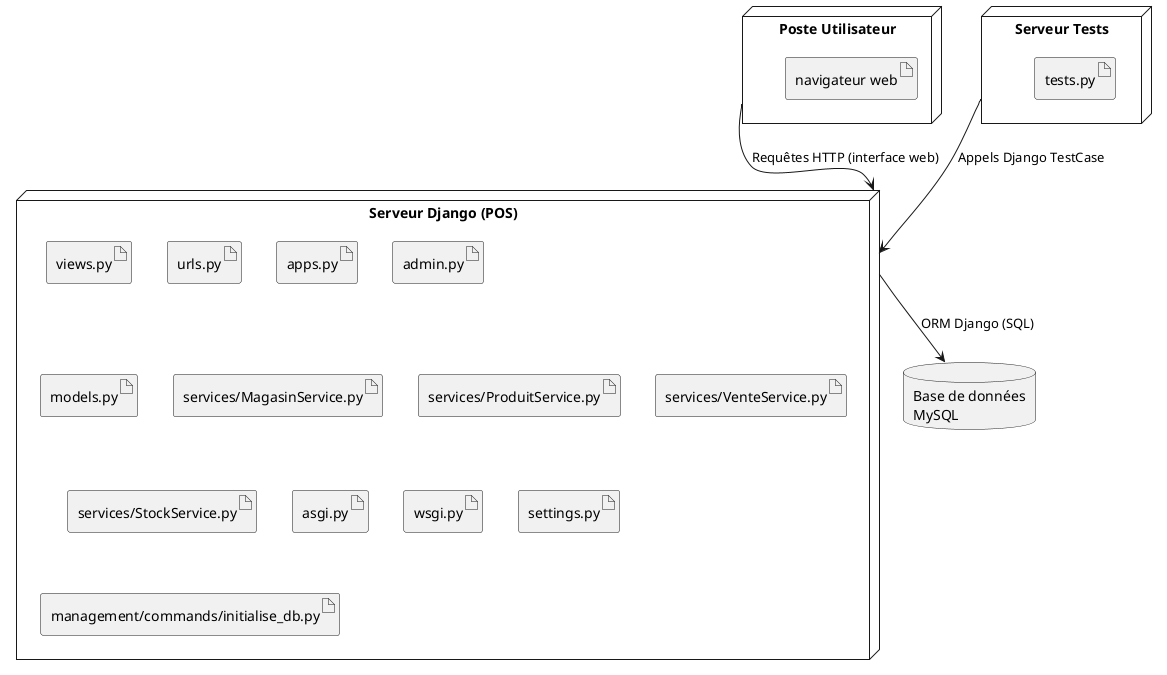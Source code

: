 @startuml

node "Poste Utilisateur" as client {
    artifact "navigateur web"
}

node "Serveur Django (POS)" as app {
    artifact "views.py"
    artifact "urls.py"
    artifact "apps.py"
    artifact "admin.py"
    artifact "models.py"
    artifact "services/MagasinService.py"
    artifact "services/ProduitService.py"
    artifact "services/VenteService.py"
    artifact "services/StockService.py"
    artifact "asgi.py"
    artifact "wsgi.py"
    artifact "settings.py"
    artifact "management/commands/initialise_db.py"
}

node "Serveur Tests" as test {
    artifact "tests.py"
}

database "Base de données\nMySQL" as db

client --> app : Requêtes HTTP (interface web)
app --> db : ORM Django (SQL)
test --> app : Appels Django TestCase

@enduml